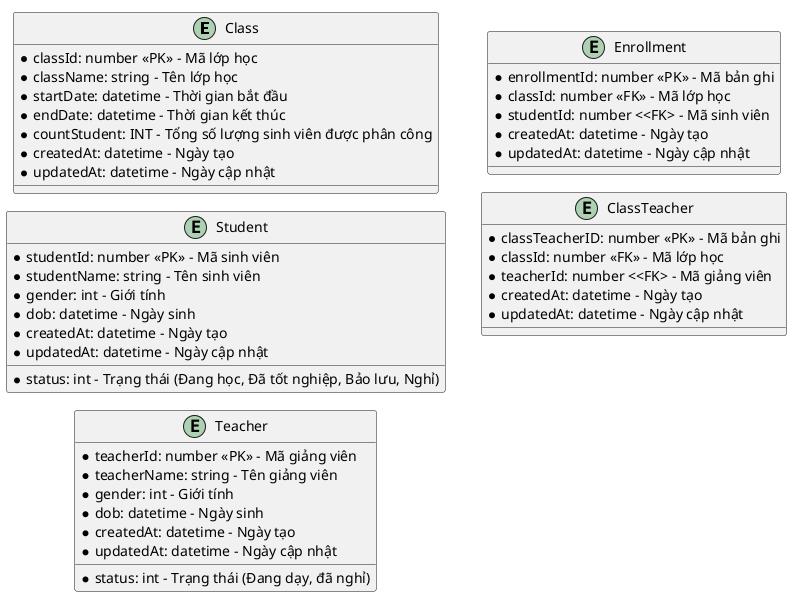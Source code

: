 @startuml ldm
!pragma layout smetana
left to right direction
entity Class
entity Student
entity Teacher
entity Enrollment
entity ClassTeacher
entity Class {
  * classId: number <<PK>> - Mã lớp học
  * className: string - Tên lớp học
  * startDate: datetime - Thời gian bắt đầu
  * endDate: datetime - Thời gian kết thúc
  * countStudent: INT - Tổng số lượng sinh viên được phân công
  * createdAt: datetime - Ngày tạo
  * updatedAt: datetime - Ngày cập nhật

}
entity Student {
  * studentId: number <<PK>> - Mã sinh viên
  * studentName: string - Tên sinh viên
  * gender: int - Giới tính
  * dob: datetime - Ngày sinh
  * status: int - Trạng thái (Đang học, Đã tốt nghiệp, Bảo lưu, Nghỉ)
  * createdAt: datetime - Ngày tạo
  * updatedAt: datetime - Ngày cập nhật
}
entity Teacher {
  * teacherId: number <<PK>> - Mã giảng viên
  * teacherName: string - Tên giảng viên
  * gender: int - Giới tính
  * dob: datetime - Ngày sinh
  * status: int - Trạng thái (Đang dạy, đã nghỉ)
  * createdAt: datetime - Ngày tạo
  * updatedAt: datetime - Ngày cập nhật
}
entity Enrollment {
  * enrollmentId: number <<PK>> - Mã bản ghi
  * classId: number <<FK>> - Mã lớp học
  * studentId: number <<FK> - Mã sinh viên
  * createdAt: datetime - Ngày tạo
  * updatedAt: datetime - Ngày cập nhật
}
entity ClassTeacher {
  * classTeacherID: number <<PK>> - Mã bản ghi
  * classId: number <<FK>> - Mã lớp học
  * teacherId: number <<FK> - Mã giảng viên
  * createdAt: datetime - Ngày tạo
  * updatedAt: datetime - Ngày cập nhật
}

@enduml
